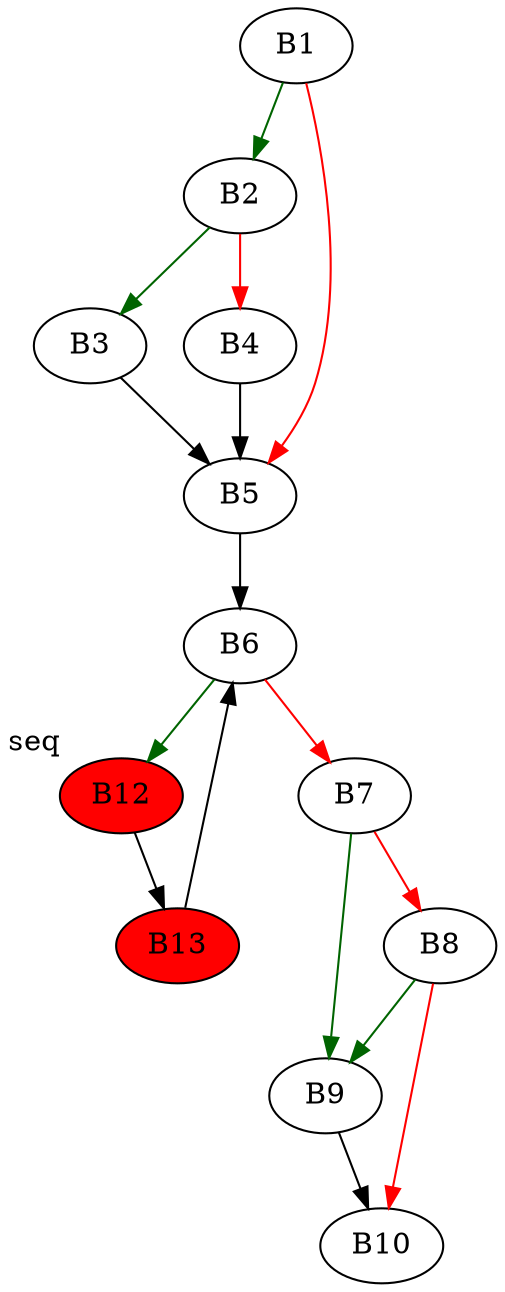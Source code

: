 strict digraph "f" {
	// Node definitions.
	B1 [entry=true];
	B2;
	B5;
	B3;
	B4;
	B6;
	B12 [
		fillcolor=red
		style=filled
		xlabel="seq"
	];
	B7;
	B9;
	B8;
	B10;
	B13 [
		fillcolor=red
		style=filled
	];

	// Edge definitions.
	B1 -> B2 [color=darkgreen];
	B1 -> B5 [color=red];
	B2 -> B3 [color=darkgreen];
	B2 -> B4 [color=red];
	B5 -> B6;
	B3 -> B5;
	B4 -> B5;
	B6 -> B12 [color=darkgreen];
	B6 -> B7 [color=red];
	B12 -> B13;
	B7 -> B9 [color=darkgreen];
	B7 -> B8 [color=red];
	B9 -> B10;
	B8 -> B9 [color=darkgreen];
	B8 -> B10 [color=red];
	B13 -> B6;
}